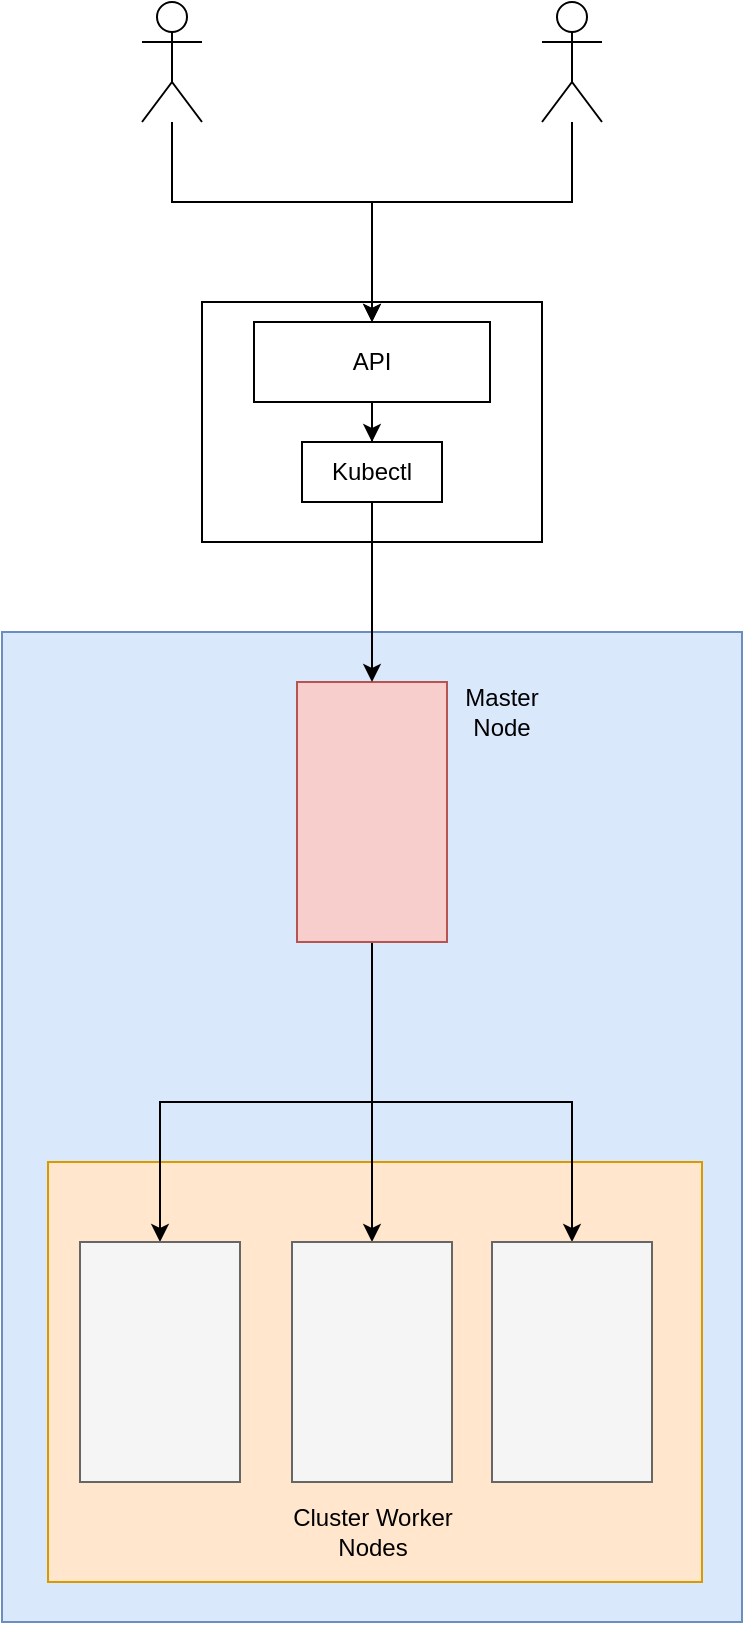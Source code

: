 <mxfile version="26.2.2">
  <diagram name="Page-1" id="0_MhAKUIGFMiqFE8_MZg">
    <mxGraphModel dx="1723" dy="1001" grid="1" gridSize="10" guides="1" tooltips="1" connect="1" arrows="1" fold="1" page="1" pageScale="1" pageWidth="827" pageHeight="1169" math="0" shadow="0">
      <root>
        <mxCell id="0" />
        <mxCell id="1" parent="0" />
        <mxCell id="Qdy2ovpCAplX7VyIytZM-25" value="" style="rounded=0;whiteSpace=wrap;html=1;fillColor=#dae8fc;strokeColor=#6c8ebf;" vertex="1" parent="1">
          <mxGeometry x="230" y="465" width="370" height="495" as="geometry" />
        </mxCell>
        <mxCell id="Qdy2ovpCAplX7VyIytZM-27" value="" style="rounded=0;whiteSpace=wrap;html=1;fillColor=#ffe6cc;strokeColor=#d79b00;" vertex="1" parent="1">
          <mxGeometry x="253" y="730" width="327" height="210" as="geometry" />
        </mxCell>
        <mxCell id="Qdy2ovpCAplX7VyIytZM-12" value="" style="rounded=0;whiteSpace=wrap;html=1;" vertex="1" parent="1">
          <mxGeometry x="330" y="300" width="170" height="120" as="geometry" />
        </mxCell>
        <mxCell id="Qdy2ovpCAplX7VyIytZM-16" style="edgeStyle=orthogonalEdgeStyle;rounded=0;orthogonalLoop=1;jettySize=auto;html=1;entryX=0.5;entryY=0;entryDx=0;entryDy=0;" edge="1" parent="1" source="Qdy2ovpCAplX7VyIytZM-1" target="Qdy2ovpCAplX7VyIytZM-13">
          <mxGeometry relative="1" as="geometry" />
        </mxCell>
        <mxCell id="Qdy2ovpCAplX7VyIytZM-1" value="API" style="rounded=0;whiteSpace=wrap;html=1;" vertex="1" parent="1">
          <mxGeometry x="356" y="310" width="118" height="40" as="geometry" />
        </mxCell>
        <mxCell id="Qdy2ovpCAplX7VyIytZM-18" style="edgeStyle=orthogonalEdgeStyle;rounded=0;orthogonalLoop=1;jettySize=auto;html=1;entryX=0.5;entryY=0;entryDx=0;entryDy=0;" edge="1" parent="1" source="Qdy2ovpCAplX7VyIytZM-2" target="Qdy2ovpCAplX7VyIytZM-5">
          <mxGeometry relative="1" as="geometry">
            <Array as="points">
              <mxPoint x="415" y="700" />
              <mxPoint x="309" y="700" />
            </Array>
          </mxGeometry>
        </mxCell>
        <mxCell id="Qdy2ovpCAplX7VyIytZM-21" style="edgeStyle=orthogonalEdgeStyle;rounded=0;orthogonalLoop=1;jettySize=auto;html=1;entryX=0.5;entryY=0;entryDx=0;entryDy=0;" edge="1" parent="1" source="Qdy2ovpCAplX7VyIytZM-2" target="Qdy2ovpCAplX7VyIytZM-6">
          <mxGeometry relative="1" as="geometry">
            <Array as="points">
              <mxPoint x="415" y="770" />
            </Array>
          </mxGeometry>
        </mxCell>
        <mxCell id="Qdy2ovpCAplX7VyIytZM-22" style="edgeStyle=orthogonalEdgeStyle;rounded=0;orthogonalLoop=1;jettySize=auto;html=1;entryX=0.5;entryY=0;entryDx=0;entryDy=0;" edge="1" parent="1" source="Qdy2ovpCAplX7VyIytZM-2" target="Qdy2ovpCAplX7VyIytZM-11">
          <mxGeometry relative="1" as="geometry">
            <Array as="points">
              <mxPoint x="415" y="700" />
              <mxPoint x="515" y="700" />
            </Array>
          </mxGeometry>
        </mxCell>
        <mxCell id="Qdy2ovpCAplX7VyIytZM-2" value="" style="rounded=0;whiteSpace=wrap;html=1;fillColor=#f8cecc;strokeColor=#b85450;" vertex="1" parent="1">
          <mxGeometry x="377.5" y="490" width="75" height="130" as="geometry" />
        </mxCell>
        <mxCell id="Qdy2ovpCAplX7VyIytZM-14" style="edgeStyle=orthogonalEdgeStyle;rounded=0;orthogonalLoop=1;jettySize=auto;html=1;entryX=0.5;entryY=0;entryDx=0;entryDy=0;" edge="1" parent="1" source="Qdy2ovpCAplX7VyIytZM-3" target="Qdy2ovpCAplX7VyIytZM-1">
          <mxGeometry relative="1" as="geometry">
            <Array as="points">
              <mxPoint x="515" y="250" />
              <mxPoint x="415" y="250" />
            </Array>
          </mxGeometry>
        </mxCell>
        <mxCell id="Qdy2ovpCAplX7VyIytZM-3" value="" style="shape=umlActor;verticalLabelPosition=bottom;verticalAlign=top;html=1;outlineConnect=0;" vertex="1" parent="1">
          <mxGeometry x="500" y="150" width="30" height="60" as="geometry" />
        </mxCell>
        <mxCell id="Qdy2ovpCAplX7VyIytZM-15" style="edgeStyle=orthogonalEdgeStyle;rounded=0;orthogonalLoop=1;jettySize=auto;html=1;entryX=0.5;entryY=0;entryDx=0;entryDy=0;" edge="1" parent="1" source="Qdy2ovpCAplX7VyIytZM-4" target="Qdy2ovpCAplX7VyIytZM-1">
          <mxGeometry relative="1" as="geometry">
            <Array as="points">
              <mxPoint x="315" y="250" />
              <mxPoint x="415" y="250" />
            </Array>
          </mxGeometry>
        </mxCell>
        <mxCell id="Qdy2ovpCAplX7VyIytZM-4" value="" style="shape=umlActor;verticalLabelPosition=bottom;verticalAlign=top;html=1;outlineConnect=0;" vertex="1" parent="1">
          <mxGeometry x="300" y="150" width="30" height="60" as="geometry" />
        </mxCell>
        <mxCell id="Qdy2ovpCAplX7VyIytZM-5" value="" style="rounded=0;whiteSpace=wrap;html=1;fillColor=#f5f5f5;strokeColor=#666666;fontColor=#333333;" vertex="1" parent="1">
          <mxGeometry x="269" y="770" width="80" height="120" as="geometry" />
        </mxCell>
        <mxCell id="Qdy2ovpCAplX7VyIytZM-6" value="" style="rounded=0;whiteSpace=wrap;html=1;fillColor=#f5f5f5;strokeColor=#666666;fontColor=#333333;" vertex="1" parent="1">
          <mxGeometry x="375" y="770" width="80" height="120" as="geometry" />
        </mxCell>
        <mxCell id="Qdy2ovpCAplX7VyIytZM-11" value="" style="rounded=0;whiteSpace=wrap;html=1;fillColor=#f5f5f5;strokeColor=#666666;fontColor=#333333;" vertex="1" parent="1">
          <mxGeometry x="475" y="770" width="80" height="120" as="geometry" />
        </mxCell>
        <mxCell id="Qdy2ovpCAplX7VyIytZM-17" style="edgeStyle=orthogonalEdgeStyle;rounded=0;orthogonalLoop=1;jettySize=auto;html=1;entryX=0.5;entryY=0;entryDx=0;entryDy=0;" edge="1" parent="1" source="Qdy2ovpCAplX7VyIytZM-13" target="Qdy2ovpCAplX7VyIytZM-2">
          <mxGeometry relative="1" as="geometry" />
        </mxCell>
        <mxCell id="Qdy2ovpCAplX7VyIytZM-13" value="Kubectl" style="rounded=0;whiteSpace=wrap;html=1;" vertex="1" parent="1">
          <mxGeometry x="380" y="370" width="70" height="30" as="geometry" />
        </mxCell>
        <mxCell id="Qdy2ovpCAplX7VyIytZM-23" value="Master&lt;div&gt;Node&lt;/div&gt;" style="text;html=1;align=center;verticalAlign=middle;whiteSpace=wrap;rounded=0;" vertex="1" parent="1">
          <mxGeometry x="450" y="490" width="60" height="30" as="geometry" />
        </mxCell>
        <mxCell id="Qdy2ovpCAplX7VyIytZM-24" value="Cluster Worker Nodes" style="text;html=1;align=center;verticalAlign=middle;whiteSpace=wrap;rounded=0;" vertex="1" parent="1">
          <mxGeometry x="372.5" y="900" width="85" height="30" as="geometry" />
        </mxCell>
      </root>
    </mxGraphModel>
  </diagram>
</mxfile>
